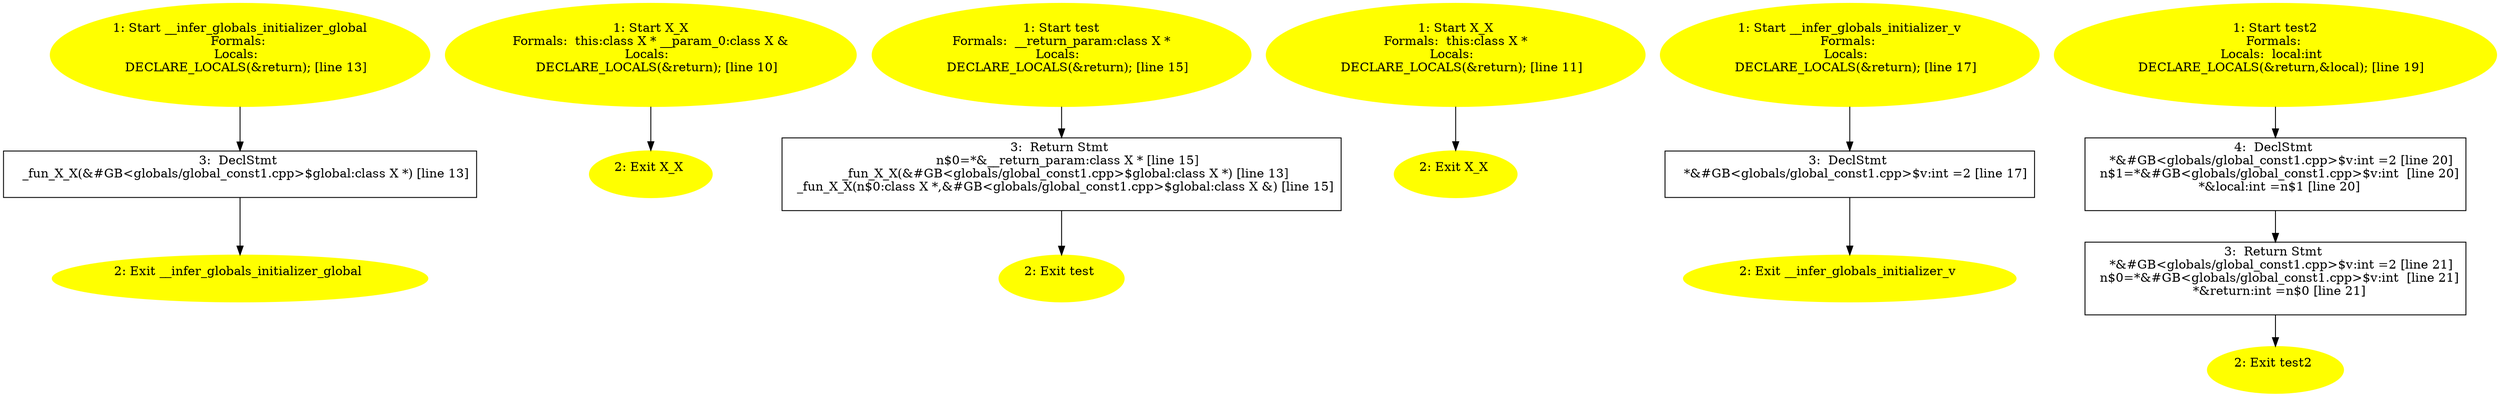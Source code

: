 /* @generated */
digraph iCFG {
"__infer_globals_initializer_global.bdc08c089842ce08b974b22a75daf78e_3" [label="3:  DeclStmt \n   _fun_X_X(&#GB<globals/global_const1.cpp>$global:class X *) [line 13]\n " shape="box"]
	

	 "__infer_globals_initializer_global.bdc08c089842ce08b974b22a75daf78e_3" -> "__infer_globals_initializer_global.bdc08c089842ce08b974b22a75daf78e_2" ;
"__infer_globals_initializer_global.bdc08c089842ce08b974b22a75daf78e_2" [label="2: Exit __infer_globals_initializer_global \n  " color=yellow style=filled]
	

"__infer_globals_initializer_global.bdc08c089842ce08b974b22a75daf78e_1" [label="1: Start __infer_globals_initializer_global\nFormals: \nLocals:  \n   DECLARE_LOCALS(&return); [line 13]\n " color=yellow style=filled]
	

	 "__infer_globals_initializer_global.bdc08c089842ce08b974b22a75daf78e_1" -> "__infer_globals_initializer_global.bdc08c089842ce08b974b22a75daf78e_3" ;
"X_X{_ZN1XC1ERKS_}.abc525d74d1815a6e1a874d1ed502de3_2" [label="2: Exit X_X \n  " color=yellow style=filled]
	

"X_X{_ZN1XC1ERKS_}.abc525d74d1815a6e1a874d1ed502de3_1" [label="1: Start X_X\nFormals:  this:class X * __param_0:class X &\nLocals:  \n   DECLARE_LOCALS(&return); [line 10]\n " color=yellow style=filled]
	

	 "X_X{_ZN1XC1ERKS_}.abc525d74d1815a6e1a874d1ed502de3_1" -> "X_X{_ZN1XC1ERKS_}.abc525d74d1815a6e1a874d1ed502de3_2" ;
"test{d41d8cd98f00b204e9800998ecf8427e_Z4testv}.8c08101fe48ee96867ff8578442d10bc_3" [label="3:  Return Stmt \n   n$0=*&__return_param:class X * [line 15]\n  _fun_X_X(&#GB<globals/global_const1.cpp>$global:class X *) [line 13]\n  _fun_X_X(n$0:class X *,&#GB<globals/global_const1.cpp>$global:class X &) [line 15]\n " shape="box"]
	

	 "test{d41d8cd98f00b204e9800998ecf8427e_Z4testv}.8c08101fe48ee96867ff8578442d10bc_3" -> "test{d41d8cd98f00b204e9800998ecf8427e_Z4testv}.8c08101fe48ee96867ff8578442d10bc_2" ;
"test{d41d8cd98f00b204e9800998ecf8427e_Z4testv}.8c08101fe48ee96867ff8578442d10bc_2" [label="2: Exit test \n  " color=yellow style=filled]
	

"test{d41d8cd98f00b204e9800998ecf8427e_Z4testv}.8c08101fe48ee96867ff8578442d10bc_1" [label="1: Start test\nFormals:  __return_param:class X *\nLocals:  \n   DECLARE_LOCALS(&return); [line 15]\n " color=yellow style=filled]
	

	 "test{d41d8cd98f00b204e9800998ecf8427e_Z4testv}.8c08101fe48ee96867ff8578442d10bc_1" -> "test{d41d8cd98f00b204e9800998ecf8427e_Z4testv}.8c08101fe48ee96867ff8578442d10bc_3" ;
"X_X{_ZN1XC1Ev}.dbc1390b15606562094682699e12caba_2" [label="2: Exit X_X \n  " color=yellow style=filled]
	

"X_X{_ZN1XC1Ev}.dbc1390b15606562094682699e12caba_1" [label="1: Start X_X\nFormals:  this:class X *\nLocals:  \n   DECLARE_LOCALS(&return); [line 11]\n " color=yellow style=filled]
	

	 "X_X{_ZN1XC1Ev}.dbc1390b15606562094682699e12caba_1" -> "X_X{_ZN1XC1Ev}.dbc1390b15606562094682699e12caba_2" ;
"__infer_globals_initializer_v.4e4b88201c5f529e31ed314500b0b0e5_3" [label="3:  DeclStmt \n   *&#GB<globals/global_const1.cpp>$v:int =2 [line 17]\n " shape="box"]
	

	 "__infer_globals_initializer_v.4e4b88201c5f529e31ed314500b0b0e5_3" -> "__infer_globals_initializer_v.4e4b88201c5f529e31ed314500b0b0e5_2" ;
"__infer_globals_initializer_v.4e4b88201c5f529e31ed314500b0b0e5_2" [label="2: Exit __infer_globals_initializer_v \n  " color=yellow style=filled]
	

"__infer_globals_initializer_v.4e4b88201c5f529e31ed314500b0b0e5_1" [label="1: Start __infer_globals_initializer_v\nFormals: \nLocals:  \n   DECLARE_LOCALS(&return); [line 17]\n " color=yellow style=filled]
	

	 "__infer_globals_initializer_v.4e4b88201c5f529e31ed314500b0b0e5_1" -> "__infer_globals_initializer_v.4e4b88201c5f529e31ed314500b0b0e5_3" ;
"test2{d41d8cd98f00b204e9800998ecf8427e_Z5test2v}.cf7940edefd4df119b2c0c269e6b062c_4" [label="4:  DeclStmt \n   *&#GB<globals/global_const1.cpp>$v:int =2 [line 20]\n  n$1=*&#GB<globals/global_const1.cpp>$v:int  [line 20]\n  *&local:int =n$1 [line 20]\n " shape="box"]
	

	 "test2{d41d8cd98f00b204e9800998ecf8427e_Z5test2v}.cf7940edefd4df119b2c0c269e6b062c_4" -> "test2{d41d8cd98f00b204e9800998ecf8427e_Z5test2v}.cf7940edefd4df119b2c0c269e6b062c_3" ;
"test2{d41d8cd98f00b204e9800998ecf8427e_Z5test2v}.cf7940edefd4df119b2c0c269e6b062c_3" [label="3:  Return Stmt \n   *&#GB<globals/global_const1.cpp>$v:int =2 [line 21]\n  n$0=*&#GB<globals/global_const1.cpp>$v:int  [line 21]\n  *&return:int =n$0 [line 21]\n " shape="box"]
	

	 "test2{d41d8cd98f00b204e9800998ecf8427e_Z5test2v}.cf7940edefd4df119b2c0c269e6b062c_3" -> "test2{d41d8cd98f00b204e9800998ecf8427e_Z5test2v}.cf7940edefd4df119b2c0c269e6b062c_2" ;
"test2{d41d8cd98f00b204e9800998ecf8427e_Z5test2v}.cf7940edefd4df119b2c0c269e6b062c_2" [label="2: Exit test2 \n  " color=yellow style=filled]
	

"test2{d41d8cd98f00b204e9800998ecf8427e_Z5test2v}.cf7940edefd4df119b2c0c269e6b062c_1" [label="1: Start test2\nFormals: \nLocals:  local:int  \n   DECLARE_LOCALS(&return,&local); [line 19]\n " color=yellow style=filled]
	

	 "test2{d41d8cd98f00b204e9800998ecf8427e_Z5test2v}.cf7940edefd4df119b2c0c269e6b062c_1" -> "test2{d41d8cd98f00b204e9800998ecf8427e_Z5test2v}.cf7940edefd4df119b2c0c269e6b062c_4" ;
}
